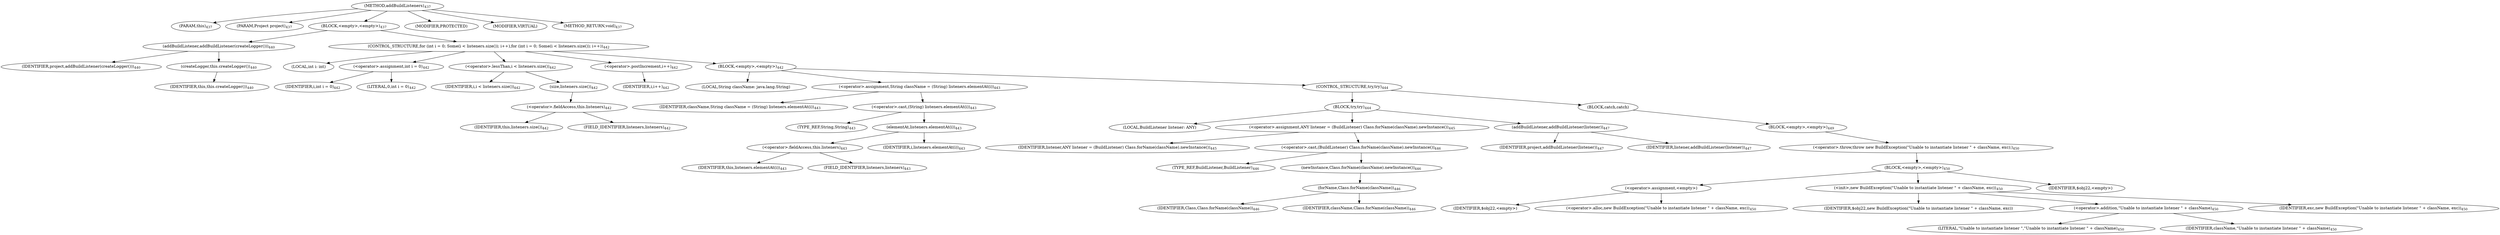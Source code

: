 digraph "addBuildListeners" {  
"1051" [label = <(METHOD,addBuildListeners)<SUB>437</SUB>> ]
"24" [label = <(PARAM,this)<SUB>437</SUB>> ]
"1052" [label = <(PARAM,Project project)<SUB>437</SUB>> ]
"1053" [label = <(BLOCK,&lt;empty&gt;,&lt;empty&gt;)<SUB>437</SUB>> ]
"1054" [label = <(addBuildListener,addBuildListener(createLogger()))<SUB>440</SUB>> ]
"1055" [label = <(IDENTIFIER,project,addBuildListener(createLogger()))<SUB>440</SUB>> ]
"1056" [label = <(createLogger,this.createLogger())<SUB>440</SUB>> ]
"23" [label = <(IDENTIFIER,this,this.createLogger())<SUB>440</SUB>> ]
"1057" [label = <(CONTROL_STRUCTURE,for (int i = 0; Some(i &lt; listeners.size()); i++),for (int i = 0; Some(i &lt; listeners.size()); i++))<SUB>442</SUB>> ]
"1058" [label = <(LOCAL,int i: int)> ]
"1059" [label = <(&lt;operator&gt;.assignment,int i = 0)<SUB>442</SUB>> ]
"1060" [label = <(IDENTIFIER,i,int i = 0)<SUB>442</SUB>> ]
"1061" [label = <(LITERAL,0,int i = 0)<SUB>442</SUB>> ]
"1062" [label = <(&lt;operator&gt;.lessThan,i &lt; listeners.size())<SUB>442</SUB>> ]
"1063" [label = <(IDENTIFIER,i,i &lt; listeners.size())<SUB>442</SUB>> ]
"1064" [label = <(size,listeners.size())<SUB>442</SUB>> ]
"1065" [label = <(&lt;operator&gt;.fieldAccess,this.listeners)<SUB>442</SUB>> ]
"1066" [label = <(IDENTIFIER,this,listeners.size())<SUB>442</SUB>> ]
"1067" [label = <(FIELD_IDENTIFIER,listeners,listeners)<SUB>442</SUB>> ]
"1068" [label = <(&lt;operator&gt;.postIncrement,i++)<SUB>442</SUB>> ]
"1069" [label = <(IDENTIFIER,i,i++)<SUB>442</SUB>> ]
"1070" [label = <(BLOCK,&lt;empty&gt;,&lt;empty&gt;)<SUB>442</SUB>> ]
"1071" [label = <(LOCAL,String className: java.lang.String)> ]
"1072" [label = <(&lt;operator&gt;.assignment,String className = (String) listeners.elementAt(i))<SUB>443</SUB>> ]
"1073" [label = <(IDENTIFIER,className,String className = (String) listeners.elementAt(i))<SUB>443</SUB>> ]
"1074" [label = <(&lt;operator&gt;.cast,(String) listeners.elementAt(i))<SUB>443</SUB>> ]
"1075" [label = <(TYPE_REF,String,String)<SUB>443</SUB>> ]
"1076" [label = <(elementAt,listeners.elementAt(i))<SUB>443</SUB>> ]
"1077" [label = <(&lt;operator&gt;.fieldAccess,this.listeners)<SUB>443</SUB>> ]
"1078" [label = <(IDENTIFIER,this,listeners.elementAt(i))<SUB>443</SUB>> ]
"1079" [label = <(FIELD_IDENTIFIER,listeners,listeners)<SUB>443</SUB>> ]
"1080" [label = <(IDENTIFIER,i,listeners.elementAt(i))<SUB>443</SUB>> ]
"1081" [label = <(CONTROL_STRUCTURE,try,try)<SUB>444</SUB>> ]
"1082" [label = <(BLOCK,try,try)<SUB>444</SUB>> ]
"1083" [label = <(LOCAL,BuildListener listener: ANY)> ]
"1084" [label = <(&lt;operator&gt;.assignment,ANY listener = (BuildListener) Class.forName(className).newInstance())<SUB>445</SUB>> ]
"1085" [label = <(IDENTIFIER,listener,ANY listener = (BuildListener) Class.forName(className).newInstance())<SUB>445</SUB>> ]
"1086" [label = <(&lt;operator&gt;.cast,(BuildListener) Class.forName(className).newInstance())<SUB>446</SUB>> ]
"1087" [label = <(TYPE_REF,BuildListener,BuildListener)<SUB>446</SUB>> ]
"1088" [label = <(newInstance,Class.forName(className).newInstance())<SUB>446</SUB>> ]
"1089" [label = <(forName,Class.forName(className))<SUB>446</SUB>> ]
"1090" [label = <(IDENTIFIER,Class,Class.forName(className))<SUB>446</SUB>> ]
"1091" [label = <(IDENTIFIER,className,Class.forName(className))<SUB>446</SUB>> ]
"1092" [label = <(addBuildListener,addBuildListener(listener))<SUB>447</SUB>> ]
"1093" [label = <(IDENTIFIER,project,addBuildListener(listener))<SUB>447</SUB>> ]
"1094" [label = <(IDENTIFIER,listener,addBuildListener(listener))<SUB>447</SUB>> ]
"1095" [label = <(BLOCK,catch,catch)> ]
"1096" [label = <(BLOCK,&lt;empty&gt;,&lt;empty&gt;)<SUB>449</SUB>> ]
"1097" [label = <(&lt;operator&gt;.throw,throw new BuildException(&quot;Unable to instantiate listener &quot; + className, exc);)<SUB>450</SUB>> ]
"1098" [label = <(BLOCK,&lt;empty&gt;,&lt;empty&gt;)<SUB>450</SUB>> ]
"1099" [label = <(&lt;operator&gt;.assignment,&lt;empty&gt;)> ]
"1100" [label = <(IDENTIFIER,$obj22,&lt;empty&gt;)> ]
"1101" [label = <(&lt;operator&gt;.alloc,new BuildException(&quot;Unable to instantiate listener &quot; + className, exc))<SUB>450</SUB>> ]
"1102" [label = <(&lt;init&gt;,new BuildException(&quot;Unable to instantiate listener &quot; + className, exc))<SUB>450</SUB>> ]
"1103" [label = <(IDENTIFIER,$obj22,new BuildException(&quot;Unable to instantiate listener &quot; + className, exc))> ]
"1104" [label = <(&lt;operator&gt;.addition,&quot;Unable to instantiate listener &quot; + className)<SUB>450</SUB>> ]
"1105" [label = <(LITERAL,&quot;Unable to instantiate listener &quot;,&quot;Unable to instantiate listener &quot; + className)<SUB>450</SUB>> ]
"1106" [label = <(IDENTIFIER,className,&quot;Unable to instantiate listener &quot; + className)<SUB>450</SUB>> ]
"1107" [label = <(IDENTIFIER,exc,new BuildException(&quot;Unable to instantiate listener &quot; + className, exc))<SUB>450</SUB>> ]
"1108" [label = <(IDENTIFIER,$obj22,&lt;empty&gt;)> ]
"1109" [label = <(MODIFIER,PROTECTED)> ]
"1110" [label = <(MODIFIER,VIRTUAL)> ]
"1111" [label = <(METHOD_RETURN,void)<SUB>437</SUB>> ]
  "1051" -> "24" 
  "1051" -> "1052" 
  "1051" -> "1053" 
  "1051" -> "1109" 
  "1051" -> "1110" 
  "1051" -> "1111" 
  "1053" -> "1054" 
  "1053" -> "1057" 
  "1054" -> "1055" 
  "1054" -> "1056" 
  "1056" -> "23" 
  "1057" -> "1058" 
  "1057" -> "1059" 
  "1057" -> "1062" 
  "1057" -> "1068" 
  "1057" -> "1070" 
  "1059" -> "1060" 
  "1059" -> "1061" 
  "1062" -> "1063" 
  "1062" -> "1064" 
  "1064" -> "1065" 
  "1065" -> "1066" 
  "1065" -> "1067" 
  "1068" -> "1069" 
  "1070" -> "1071" 
  "1070" -> "1072" 
  "1070" -> "1081" 
  "1072" -> "1073" 
  "1072" -> "1074" 
  "1074" -> "1075" 
  "1074" -> "1076" 
  "1076" -> "1077" 
  "1076" -> "1080" 
  "1077" -> "1078" 
  "1077" -> "1079" 
  "1081" -> "1082" 
  "1081" -> "1095" 
  "1082" -> "1083" 
  "1082" -> "1084" 
  "1082" -> "1092" 
  "1084" -> "1085" 
  "1084" -> "1086" 
  "1086" -> "1087" 
  "1086" -> "1088" 
  "1088" -> "1089" 
  "1089" -> "1090" 
  "1089" -> "1091" 
  "1092" -> "1093" 
  "1092" -> "1094" 
  "1095" -> "1096" 
  "1096" -> "1097" 
  "1097" -> "1098" 
  "1098" -> "1099" 
  "1098" -> "1102" 
  "1098" -> "1108" 
  "1099" -> "1100" 
  "1099" -> "1101" 
  "1102" -> "1103" 
  "1102" -> "1104" 
  "1102" -> "1107" 
  "1104" -> "1105" 
  "1104" -> "1106" 
}
